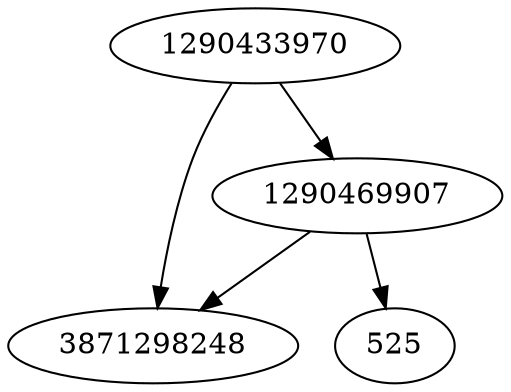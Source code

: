 strict digraph  {
3871298248;
1290433970;
1290469907;
525;
1290433970 -> 1290469907;
1290433970 -> 3871298248;
1290469907 -> 3871298248;
1290469907 -> 525;
}
